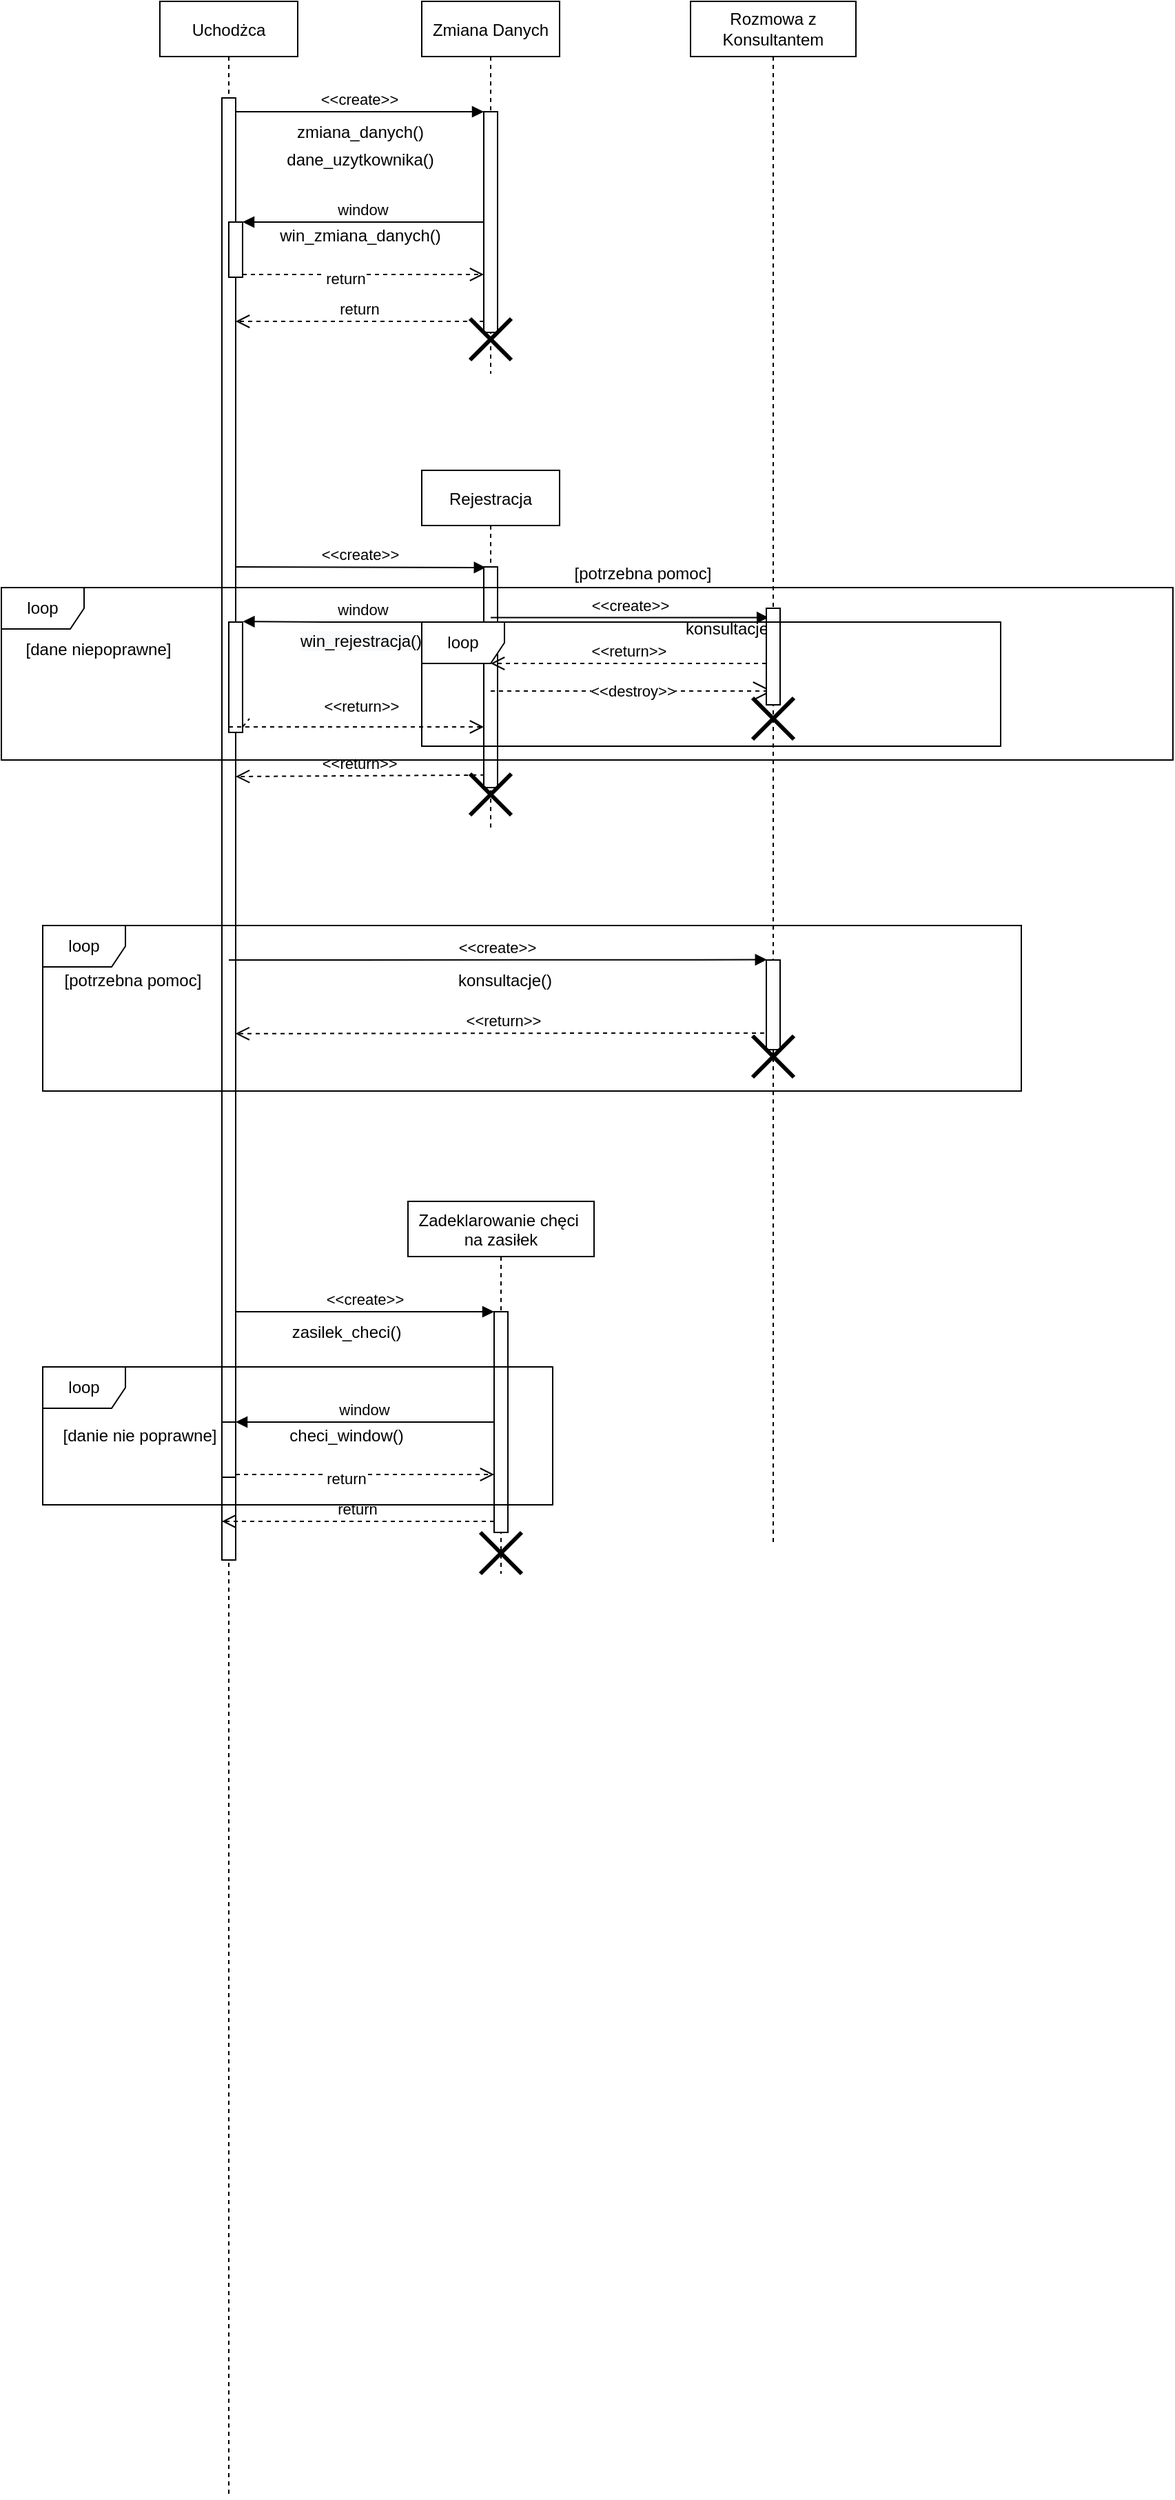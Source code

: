 <mxfile version="18.2.0" type="github">
  <diagram id="kgpKYQtTHZ0yAKxKKP6v" name="Page-1">
    <mxGraphModel dx="1005" dy="595" grid="1" gridSize="10" guides="1" tooltips="1" connect="1" arrows="1" fold="1" page="1" pageScale="1" pageWidth="850" pageHeight="1100" math="0" shadow="0">
      <root>
        <mxCell id="0" />
        <mxCell id="1" parent="0" />
        <mxCell id="3nuBFxr9cyL0pnOWT2aG-1" value="Uchodżca" style="shape=umlLifeline;perimeter=lifelinePerimeter;container=1;collapsible=0;recursiveResize=0;rounded=0;shadow=0;strokeWidth=1;" parent="1" vertex="1">
          <mxGeometry x="145" y="30" width="100" height="1810" as="geometry" />
        </mxCell>
        <mxCell id="3nuBFxr9cyL0pnOWT2aG-2" value="" style="points=[];perimeter=orthogonalPerimeter;rounded=0;shadow=0;strokeWidth=1;" parent="3nuBFxr9cyL0pnOWT2aG-1" vertex="1">
          <mxGeometry x="45" y="70" width="10" height="1060" as="geometry" />
        </mxCell>
        <mxCell id="3nuBFxr9cyL0pnOWT2aG-4" value="" style="points=[];perimeter=orthogonalPerimeter;rounded=0;shadow=0;strokeWidth=1;" parent="3nuBFxr9cyL0pnOWT2aG-1" vertex="1">
          <mxGeometry x="50" y="160" width="10" height="40" as="geometry" />
        </mxCell>
        <mxCell id="QgPjM4lF8auYdssTfLHn-63" value="" style="points=[];perimeter=orthogonalPerimeter;rounded=0;shadow=0;strokeWidth=1;" vertex="1" parent="3nuBFxr9cyL0pnOWT2aG-1">
          <mxGeometry x="45" y="1030" width="10" height="40" as="geometry" />
        </mxCell>
        <mxCell id="3nuBFxr9cyL0pnOWT2aG-5" value="Zmiana Danych" style="shape=umlLifeline;perimeter=lifelinePerimeter;container=1;collapsible=0;recursiveResize=0;rounded=0;shadow=0;strokeWidth=1;" parent="1" vertex="1">
          <mxGeometry x="335" y="30" width="100" height="270" as="geometry" />
        </mxCell>
        <mxCell id="3nuBFxr9cyL0pnOWT2aG-6" value="" style="points=[];perimeter=orthogonalPerimeter;rounded=0;shadow=0;strokeWidth=1;" parent="3nuBFxr9cyL0pnOWT2aG-5" vertex="1">
          <mxGeometry x="45" y="80" width="10" height="160" as="geometry" />
        </mxCell>
        <mxCell id="QgPjM4lF8auYdssTfLHn-16" value="" style="shape=umlDestroy;whiteSpace=wrap;html=1;strokeWidth=3;" vertex="1" parent="3nuBFxr9cyL0pnOWT2aG-5">
          <mxGeometry x="35" y="230" width="30" height="30" as="geometry" />
        </mxCell>
        <mxCell id="3nuBFxr9cyL0pnOWT2aG-7" value="return" style="verticalAlign=bottom;endArrow=open;dashed=1;endSize=8;exitX=0;exitY=0.95;shadow=0;strokeWidth=1;" parent="1" source="3nuBFxr9cyL0pnOWT2aG-6" target="3nuBFxr9cyL0pnOWT2aG-2" edge="1">
          <mxGeometry relative="1" as="geometry">
            <mxPoint x="310" y="330" as="targetPoint" />
          </mxGeometry>
        </mxCell>
        <mxCell id="3nuBFxr9cyL0pnOWT2aG-8" value="&lt;&lt;create&gt;&gt;" style="verticalAlign=bottom;endArrow=block;entryX=0;entryY=0;shadow=0;strokeWidth=1;" parent="1" source="3nuBFxr9cyL0pnOWT2aG-2" target="3nuBFxr9cyL0pnOWT2aG-6" edge="1">
          <mxGeometry relative="1" as="geometry">
            <mxPoint x="310" y="110" as="sourcePoint" />
          </mxGeometry>
        </mxCell>
        <mxCell id="3nuBFxr9cyL0pnOWT2aG-9" value="window" style="verticalAlign=bottom;endArrow=block;shadow=0;strokeWidth=1;" parent="1" source="3nuBFxr9cyL0pnOWT2aG-6" target="3nuBFxr9cyL0pnOWT2aG-4" edge="1">
          <mxGeometry relative="1" as="geometry">
            <mxPoint x="275" y="150" as="sourcePoint" />
            <mxPoint x="200" y="170" as="targetPoint" />
            <Array as="points">
              <mxPoint x="275" y="190" />
            </Array>
          </mxGeometry>
        </mxCell>
        <mxCell id="3nuBFxr9cyL0pnOWT2aG-10" value="return" style="verticalAlign=bottom;endArrow=open;dashed=1;endSize=8;exitX=1;exitY=0.95;shadow=0;strokeWidth=1;" parent="1" source="3nuBFxr9cyL0pnOWT2aG-4" target="3nuBFxr9cyL0pnOWT2aG-6" edge="1">
          <mxGeometry x="-0.143" y="-12" relative="1" as="geometry">
            <mxPoint x="275" y="207" as="targetPoint" />
            <Array as="points">
              <mxPoint x="250" y="228" />
            </Array>
            <mxPoint as="offset" />
          </mxGeometry>
        </mxCell>
        <mxCell id="QgPjM4lF8auYdssTfLHn-6" value="" style="points=[];perimeter=orthogonalPerimeter;rounded=0;shadow=0;strokeWidth=1;" vertex="1" parent="1">
          <mxGeometry x="195" y="480" width="10" height="80" as="geometry" />
        </mxCell>
        <mxCell id="QgPjM4lF8auYdssTfLHn-8" value="&lt;&lt;return&gt;&gt;" style="verticalAlign=bottom;endArrow=open;dashed=1;endSize=8;exitX=0.06;exitY=0.943;shadow=0;strokeWidth=1;exitDx=0;exitDy=0;exitPerimeter=0;" edge="1" parent="1" source="QgPjM4lF8auYdssTfLHn-15">
          <mxGeometry relative="1" as="geometry">
            <mxPoint x="200" y="592.0" as="targetPoint" />
            <mxPoint x="380" y="592.0" as="sourcePoint" />
          </mxGeometry>
        </mxCell>
        <mxCell id="QgPjM4lF8auYdssTfLHn-9" value="&lt;&lt;create&gt;&gt;" style="verticalAlign=bottom;endArrow=block;entryX=0.14;entryY=0.003;shadow=0;strokeWidth=1;entryDx=0;entryDy=0;entryPerimeter=0;" edge="1" parent="1" target="QgPjM4lF8auYdssTfLHn-15">
          <mxGeometry relative="1" as="geometry">
            <mxPoint x="200" y="440.0" as="sourcePoint" />
            <mxPoint x="380" y="440" as="targetPoint" />
          </mxGeometry>
        </mxCell>
        <mxCell id="QgPjM4lF8auYdssTfLHn-10" value="window" style="verticalAlign=bottom;endArrow=block;shadow=0;strokeWidth=1;entryX=1.02;entryY=-0.005;entryDx=0;entryDy=0;entryPerimeter=0;" edge="1" parent="1" target="QgPjM4lF8auYdssTfLHn-6">
          <mxGeometry relative="1" as="geometry">
            <mxPoint x="380" y="480" as="sourcePoint" />
            <mxPoint x="215" y="480" as="targetPoint" />
            <Array as="points">
              <mxPoint x="355" y="480" />
              <mxPoint x="275" y="480" />
            </Array>
          </mxGeometry>
        </mxCell>
        <mxCell id="QgPjM4lF8auYdssTfLHn-11" value="&lt;&lt;return&gt;&gt;" style="verticalAlign=bottom;endArrow=open;dashed=1;endSize=8;shadow=0;strokeWidth=1;startArrow=none;" edge="1" parent="1" source="3nuBFxr9cyL0pnOWT2aG-1">
          <mxGeometry x="0.03" y="6" relative="1" as="geometry">
            <mxPoint x="380" y="556" as="targetPoint" />
            <mxPoint x="1" as="offset" />
          </mxGeometry>
        </mxCell>
        <mxCell id="QgPjM4lF8auYdssTfLHn-13" value="[dane niepoprawne]" style="text;html=1;align=center;verticalAlign=middle;resizable=0;points=[];autosize=1;strokeColor=none;fillColor=none;" vertex="1" parent="1">
          <mxGeometry x="40" y="490" width="120" height="20" as="geometry" />
        </mxCell>
        <mxCell id="QgPjM4lF8auYdssTfLHn-14" value="Rejestracja" style="shape=umlLifeline;perimeter=lifelinePerimeter;container=1;collapsible=0;recursiveResize=0;rounded=0;shadow=0;strokeWidth=1;" vertex="1" parent="1">
          <mxGeometry x="335" y="370" width="100" height="260" as="geometry" />
        </mxCell>
        <mxCell id="QgPjM4lF8auYdssTfLHn-15" value="" style="points=[];perimeter=orthogonalPerimeter;rounded=0;shadow=0;strokeWidth=1;" vertex="1" parent="QgPjM4lF8auYdssTfLHn-14">
          <mxGeometry x="45" y="70" width="10" height="160" as="geometry" />
        </mxCell>
        <mxCell id="QgPjM4lF8auYdssTfLHn-17" value="" style="shape=umlDestroy;whiteSpace=wrap;html=1;strokeWidth=3;" vertex="1" parent="QgPjM4lF8auYdssTfLHn-14">
          <mxGeometry x="35" y="220" width="30" height="30" as="geometry" />
        </mxCell>
        <mxCell id="QgPjM4lF8auYdssTfLHn-19" value="&lt;&lt;return&gt;&gt;" style="verticalAlign=bottom;endArrow=open;dashed=1;endSize=8;shadow=0;strokeWidth=1;entryX=0.98;entryY=0.64;entryDx=0;entryDy=0;entryPerimeter=0;" edge="1" parent="1" source="QgPjM4lF8auYdssTfLHn-32" target="3nuBFxr9cyL0pnOWT2aG-2">
          <mxGeometry relative="1" as="geometry">
            <mxPoint x="200" y="872.0" as="targetPoint" />
            <mxPoint x="380.6" y="870.88" as="sourcePoint" />
            <Array as="points">
              <mxPoint x="480" y="778" />
            </Array>
          </mxGeometry>
        </mxCell>
        <mxCell id="QgPjM4lF8auYdssTfLHn-20" value="&lt;&lt;create&gt;&gt;" style="verticalAlign=bottom;endArrow=block;entryX=0.04;entryY=-0.003;shadow=0;strokeWidth=1;entryDx=0;entryDy=0;entryPerimeter=0;" edge="1" parent="1" target="QgPjM4lF8auYdssTfLHn-41">
          <mxGeometry relative="1" as="geometry">
            <mxPoint x="195" y="725" as="sourcePoint" />
            <mxPoint x="381.4" y="720.48" as="targetPoint" />
            <Array as="points" />
          </mxGeometry>
        </mxCell>
        <mxCell id="QgPjM4lF8auYdssTfLHn-23" value="loop" style="shape=umlFrame;whiteSpace=wrap;html=1;" vertex="1" parent="1">
          <mxGeometry x="60" y="700" width="710" height="120" as="geometry" />
        </mxCell>
        <mxCell id="QgPjM4lF8auYdssTfLHn-24" value="[potrzebna pomoc]" style="text;html=1;align=center;verticalAlign=middle;resizable=0;points=[];autosize=1;strokeColor=none;fillColor=none;" vertex="1" parent="1">
          <mxGeometry x="70" y="730" width="110" height="20" as="geometry" />
        </mxCell>
        <mxCell id="QgPjM4lF8auYdssTfLHn-28" value="zmiana_danych()" style="text;html=1;align=center;verticalAlign=middle;resizable=0;points=[];autosize=1;strokeColor=none;fillColor=none;" vertex="1" parent="1">
          <mxGeometry x="235" y="115" width="110" height="20" as="geometry" />
        </mxCell>
        <mxCell id="QgPjM4lF8auYdssTfLHn-29" value="win_zmiana_danych()" style="text;html=1;align=center;verticalAlign=middle;resizable=0;points=[];autosize=1;strokeColor=none;fillColor=none;" vertex="1" parent="1">
          <mxGeometry x="225" y="190" width="130" height="20" as="geometry" />
        </mxCell>
        <mxCell id="QgPjM4lF8auYdssTfLHn-30" value="&lt;span style=&quot;color: rgb(0, 0, 0); font-family: Helvetica; font-size: 12px; font-style: normal; font-variant-ligatures: normal; font-variant-caps: normal; font-weight: 400; letter-spacing: normal; orphans: 2; text-align: center; text-indent: 0px; text-transform: none; widows: 2; word-spacing: 0px; -webkit-text-stroke-width: 0px; background-color: rgb(248, 249, 250); text-decoration-thickness: initial; text-decoration-style: initial; text-decoration-color: initial; float: none; display: inline !important;&quot;&gt;win_rejestracja()&lt;/span&gt;" style="text;whiteSpace=wrap;html=1;" vertex="1" parent="1">
          <mxGeometry x="245" y="480" width="140" height="30" as="geometry" />
        </mxCell>
        <mxCell id="QgPjM4lF8auYdssTfLHn-31" value="" style="verticalAlign=bottom;endArrow=none;dashed=1;endSize=8;exitX=1;exitY=0.95;shadow=0;strokeWidth=1;" edge="1" parent="1" source="QgPjM4lF8auYdssTfLHn-6">
          <mxGeometry x="-0.151" y="6" relative="1" as="geometry">
            <mxPoint x="210" y="550" as="targetPoint" />
            <mxPoint as="offset" />
            <mxPoint x="205" y="556" as="sourcePoint" />
          </mxGeometry>
        </mxCell>
        <mxCell id="QgPjM4lF8auYdssTfLHn-32" value="Rozmowa z Konsultantem" style="shape=umlLifeline;perimeter=lifelinePerimeter;whiteSpace=wrap;html=1;container=1;collapsible=0;recursiveResize=0;outlineConnect=0;" vertex="1" parent="1">
          <mxGeometry x="530" y="30" width="120" height="1120" as="geometry" />
        </mxCell>
        <mxCell id="QgPjM4lF8auYdssTfLHn-38" value="" style="shape=umlDestroy;whiteSpace=wrap;html=1;strokeWidth=3;" vertex="1" parent="QgPjM4lF8auYdssTfLHn-32">
          <mxGeometry x="45" y="505" width="30" height="30" as="geometry" />
        </mxCell>
        <mxCell id="QgPjM4lF8auYdssTfLHn-40" value="[potrzebna pomoc]" style="text;html=1;align=center;verticalAlign=middle;resizable=0;points=[];autosize=1;strokeColor=none;fillColor=none;" vertex="1" parent="QgPjM4lF8auYdssTfLHn-32">
          <mxGeometry x="-90" y="405" width="110" height="20" as="geometry" />
        </mxCell>
        <mxCell id="QgPjM4lF8auYdssTfLHn-41" value="" style="html=1;points=[];perimeter=orthogonalPerimeter;" vertex="1" parent="QgPjM4lF8auYdssTfLHn-32">
          <mxGeometry x="55" y="695" width="10" height="65" as="geometry" />
        </mxCell>
        <mxCell id="QgPjM4lF8auYdssTfLHn-43" value="" style="shape=umlDestroy;whiteSpace=wrap;html=1;strokeWidth=3;" vertex="1" parent="QgPjM4lF8auYdssTfLHn-32">
          <mxGeometry x="45" y="750" width="30" height="30" as="geometry" />
        </mxCell>
        <mxCell id="QgPjM4lF8auYdssTfLHn-35" value="konsultacje()" style="text;html=1;align=center;verticalAlign=middle;resizable=0;points=[];autosize=1;strokeColor=none;fillColor=none;" vertex="1" parent="QgPjM4lF8auYdssTfLHn-32">
          <mxGeometry x="-10" y="445" width="80" height="20" as="geometry" />
        </mxCell>
        <mxCell id="QgPjM4lF8auYdssTfLHn-34" value="&amp;lt;&amp;lt;create&amp;gt;&amp;gt;" style="html=1;verticalAlign=bottom;endArrow=block;rounded=0;entryX=0.16;entryY=0.096;entryDx=0;entryDy=0;entryPerimeter=0;" edge="1" parent="1" source="QgPjM4lF8auYdssTfLHn-14" target="QgPjM4lF8auYdssTfLHn-33">
          <mxGeometry width="80" relative="1" as="geometry">
            <mxPoint x="450" y="480" as="sourcePoint" />
            <mxPoint x="530" y="480" as="targetPoint" />
          </mxGeometry>
        </mxCell>
        <mxCell id="QgPjM4lF8auYdssTfLHn-36" value="&amp;lt;&amp;lt;return&amp;gt;&amp;gt;" style="html=1;verticalAlign=bottom;endArrow=open;dashed=1;endSize=8;rounded=0;" edge="1" parent="1" source="QgPjM4lF8auYdssTfLHn-33" target="QgPjM4lF8auYdssTfLHn-14">
          <mxGeometry relative="1" as="geometry">
            <mxPoint x="530" y="530" as="sourcePoint" />
            <mxPoint x="450" y="530" as="targetPoint" />
            <Array as="points">
              <mxPoint x="530" y="510" />
            </Array>
          </mxGeometry>
        </mxCell>
        <mxCell id="QgPjM4lF8auYdssTfLHn-37" value="&amp;lt;&amp;lt;destroy&amp;gt;&amp;gt;" style="endArrow=open;endSize=12;dashed=1;html=1;rounded=0;startArrow=none;" edge="1" parent="1" source="QgPjM4lF8auYdssTfLHn-14" target="QgPjM4lF8auYdssTfLHn-32">
          <mxGeometry width="160" relative="1" as="geometry">
            <mxPoint x="510" y="570" as="sourcePoint" />
            <mxPoint x="680" y="580" as="targetPoint" />
            <Array as="points">
              <mxPoint x="530" y="530" />
            </Array>
          </mxGeometry>
        </mxCell>
        <mxCell id="QgPjM4lF8auYdssTfLHn-45" value="konsultacje()" style="text;html=1;align=center;verticalAlign=middle;resizable=0;points=[];autosize=1;strokeColor=none;fillColor=none;" vertex="1" parent="1">
          <mxGeometry x="355" y="730" width="80" height="20" as="geometry" />
        </mxCell>
        <mxCell id="QgPjM4lF8auYdssTfLHn-56" value="dane_uzytkownika()" style="text;html=1;align=center;verticalAlign=middle;resizable=0;points=[];autosize=1;strokeColor=none;fillColor=none;" vertex="1" parent="1">
          <mxGeometry x="230" y="135" width="120" height="20" as="geometry" />
        </mxCell>
        <mxCell id="QgPjM4lF8auYdssTfLHn-33" value="" style="html=1;points=[];perimeter=orthogonalPerimeter;" vertex="1" parent="1">
          <mxGeometry x="585" y="470" width="10" height="70" as="geometry" />
        </mxCell>
        <mxCell id="QgPjM4lF8auYdssTfLHn-39" value="loop" style="shape=umlFrame;whiteSpace=wrap;html=1;" vertex="1" parent="1">
          <mxGeometry x="335" y="480" width="420" height="90" as="geometry" />
        </mxCell>
        <mxCell id="QgPjM4lF8auYdssTfLHn-12" value="loop" style="shape=umlFrame;whiteSpace=wrap;html=1;" vertex="1" parent="1">
          <mxGeometry x="30" y="455" width="850" height="125" as="geometry" />
        </mxCell>
        <mxCell id="QgPjM4lF8auYdssTfLHn-64" value="Zadeklarowanie chęci &#xa;na zasiłek" style="shape=umlLifeline;perimeter=lifelinePerimeter;container=1;collapsible=0;recursiveResize=0;rounded=0;shadow=0;strokeWidth=1;" vertex="1" parent="1">
          <mxGeometry x="325" y="900" width="135" height="270" as="geometry" />
        </mxCell>
        <mxCell id="QgPjM4lF8auYdssTfLHn-65" value="" style="points=[];perimeter=orthogonalPerimeter;rounded=0;shadow=0;strokeWidth=1;" vertex="1" parent="QgPjM4lF8auYdssTfLHn-64">
          <mxGeometry x="62.5" y="80" width="10" height="160" as="geometry" />
        </mxCell>
        <mxCell id="QgPjM4lF8auYdssTfLHn-66" value="" style="shape=umlDestroy;whiteSpace=wrap;html=1;strokeWidth=3;" vertex="1" parent="QgPjM4lF8auYdssTfLHn-64">
          <mxGeometry x="52.5" y="240" width="30" height="30" as="geometry" />
        </mxCell>
        <mxCell id="QgPjM4lF8auYdssTfLHn-67" value="return" style="verticalAlign=bottom;endArrow=open;dashed=1;endSize=8;exitX=0;exitY=0.95;shadow=0;strokeWidth=1;" edge="1" parent="1" source="QgPjM4lF8auYdssTfLHn-65">
          <mxGeometry relative="1" as="geometry">
            <mxPoint x="190" y="1132.0" as="targetPoint" />
          </mxGeometry>
        </mxCell>
        <mxCell id="QgPjM4lF8auYdssTfLHn-68" value="&lt;&lt;create&gt;&gt;" style="verticalAlign=bottom;endArrow=block;entryX=0;entryY=0;shadow=0;strokeWidth=1;" edge="1" parent="1" target="QgPjM4lF8auYdssTfLHn-65" source="3nuBFxr9cyL0pnOWT2aG-2">
          <mxGeometry relative="1" as="geometry">
            <mxPoint x="190" y="980.0" as="sourcePoint" />
          </mxGeometry>
        </mxCell>
        <mxCell id="QgPjM4lF8auYdssTfLHn-69" value="window" style="verticalAlign=bottom;endArrow=block;shadow=0;strokeWidth=1;" edge="1" parent="1" source="QgPjM4lF8auYdssTfLHn-65" target="QgPjM4lF8auYdssTfLHn-63">
          <mxGeometry relative="1" as="geometry">
            <mxPoint x="265" y="1020" as="sourcePoint" />
            <mxPoint x="190" y="1040" as="targetPoint" />
            <Array as="points">
              <mxPoint x="265" y="1060" />
            </Array>
          </mxGeometry>
        </mxCell>
        <mxCell id="QgPjM4lF8auYdssTfLHn-70" value="return" style="verticalAlign=bottom;endArrow=open;dashed=1;endSize=8;exitX=1;exitY=0.95;shadow=0;strokeWidth=1;" edge="1" parent="1" source="QgPjM4lF8auYdssTfLHn-63" target="QgPjM4lF8auYdssTfLHn-65">
          <mxGeometry x="-0.143" y="-12" relative="1" as="geometry">
            <mxPoint x="265" y="1077" as="targetPoint" />
            <Array as="points">
              <mxPoint x="240" y="1098" />
            </Array>
            <mxPoint as="offset" />
          </mxGeometry>
        </mxCell>
        <mxCell id="QgPjM4lF8auYdssTfLHn-71" value="zasilek_checi()" style="text;html=1;align=center;verticalAlign=middle;resizable=0;points=[];autosize=1;strokeColor=none;fillColor=none;" vertex="1" parent="1">
          <mxGeometry x="235" y="985" width="90" height="20" as="geometry" />
        </mxCell>
        <mxCell id="QgPjM4lF8auYdssTfLHn-72" value="checi_window()" style="text;html=1;align=center;verticalAlign=middle;resizable=0;points=[];autosize=1;strokeColor=none;fillColor=none;" vertex="1" parent="1">
          <mxGeometry x="230" y="1060" width="100" height="20" as="geometry" />
        </mxCell>
        <mxCell id="QgPjM4lF8auYdssTfLHn-74" value="loop" style="shape=umlFrame;whiteSpace=wrap;html=1;" vertex="1" parent="1">
          <mxGeometry x="60" y="1020" width="370" height="100" as="geometry" />
        </mxCell>
        <mxCell id="QgPjM4lF8auYdssTfLHn-75" value="[danie nie poprawne]" style="text;html=1;align=center;verticalAlign=middle;resizable=0;points=[];autosize=1;strokeColor=none;fillColor=none;" vertex="1" parent="1">
          <mxGeometry x="65" y="1060" width="130" height="20" as="geometry" />
        </mxCell>
      </root>
    </mxGraphModel>
  </diagram>
</mxfile>
